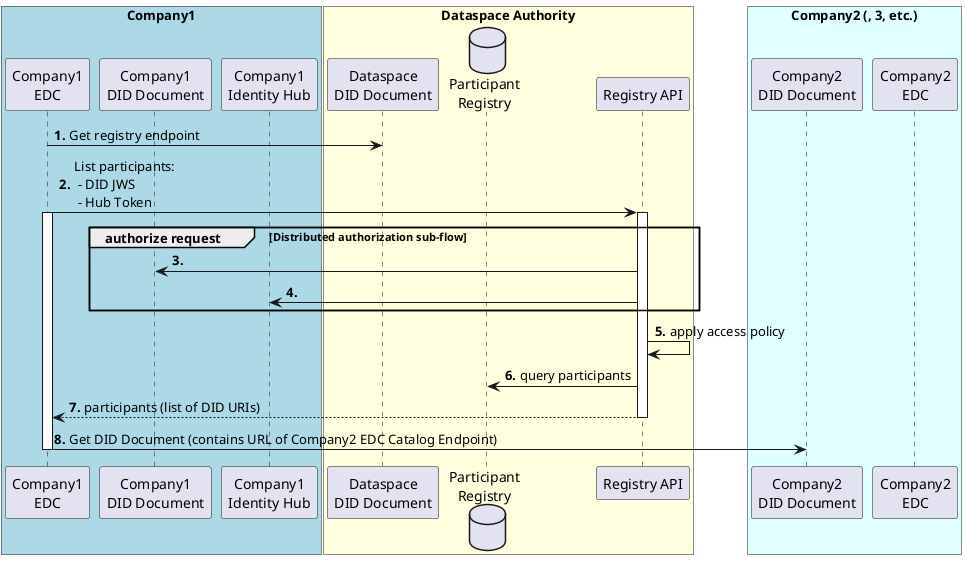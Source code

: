 @startuml
autonumber "<b>0'.'"
box "Company1" #LightBlue
Participant "Company1\nEDC" as Company1
Participant "Company1\nDID Document" as DID1
Participant "Company1\nIdentity Hub" as IDHUB1
end box
box "Dataspace Authority" #LightYellow
Participant "Dataspace\nDID Document" as DID0
Database "Participant\nRegistry" as Registry
Participant "Registry API" as RAPI
end box
box "Company2 (, 3, etc.)" #LightCyan
Participant "Company2\nDID Document" as DID2
Participant "Company2\nEDC" as Company2
end box

Company1 -> DID0: Get registry endpoint
Company1 -> RAPI ++: List participants:\n - DID JWS\n - Hub Token
activate Company1
group authorize request [Distributed authorization sub-flow]
  RAPI -> DID1
  RAPI -> IDHUB1
end
RAPI -> RAPI: apply access policy
RAPI -> Registry: query participants
return participants (list of DID URIs)
Company1 -> DID2: Get DID Document (contains URL of Company2 EDC Catalog Endpoint)
deactivate Company1

@enduml